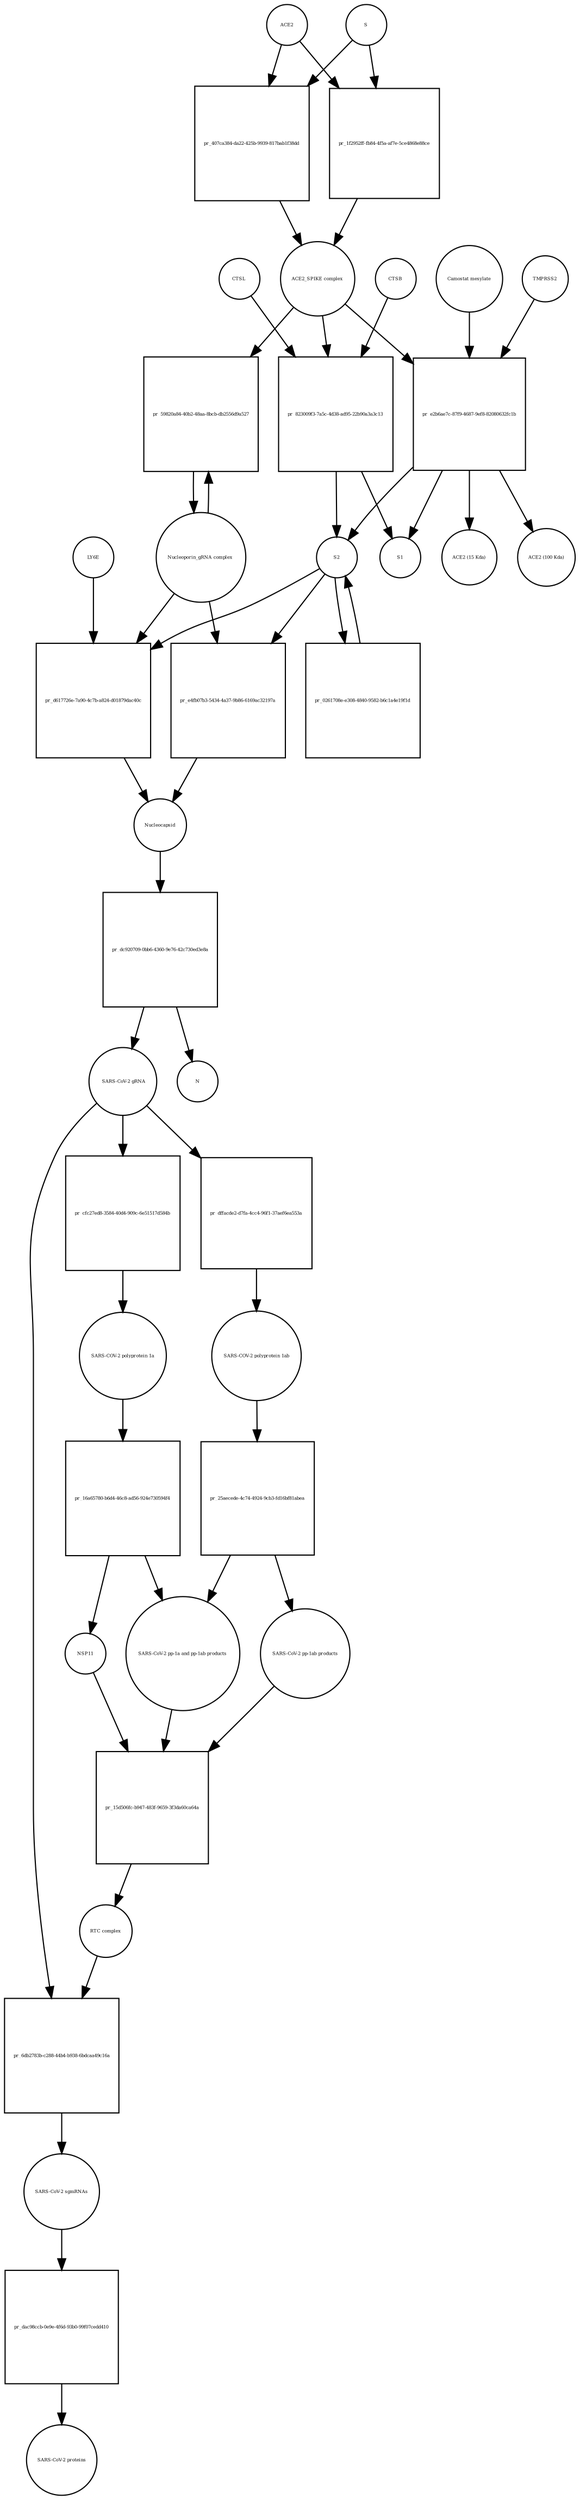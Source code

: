 strict digraph  {
ACE2 [annotation="", bipartite=0, cls=macromolecule, fontsize=4, label=ACE2, shape=circle];
"pr_407ca384-da22-425b-9939-817bab1f38dd" [annotation="", bipartite=1, cls=process, fontsize=4, label="pr_407ca384-da22-425b-9939-817bab1f38dd", shape=square];
"ACE2_SPIKE complex" [annotation="", bipartite=0, cls=complex, fontsize=4, label="ACE2_SPIKE complex", shape=circle];
S [annotation="", bipartite=0, cls="macromolecule multimer", fontsize=4, label=S, shape=circle];
"Nucleoporin_gRNA complex " [annotation="", bipartite=0, cls=complex, fontsize=4, label="Nucleoporin_gRNA complex ", shape=circle];
"pr_59820a84-40b2-48aa-8bcb-db2556d9a527" [annotation="", bipartite=1, cls=process, fontsize=4, label="pr_59820a84-40b2-48aa-8bcb-db2556d9a527", shape=square];
"pr_823009f3-7a5c-4d38-ad95-22b90a3a3c13" [annotation="", bipartite=1, cls=process, fontsize=4, label="pr_823009f3-7a5c-4d38-ad95-22b90a3a3c13", shape=square];
S2 [annotation="", bipartite=0, cls=macromolecule, fontsize=4, label=S2, shape=circle];
CTSB [annotation="", bipartite=0, cls=macromolecule, fontsize=4, label=CTSB, shape=circle];
CTSL [annotation="", bipartite=0, cls=macromolecule, fontsize=4, label=CTSL, shape=circle];
S1 [annotation="", bipartite=0, cls=macromolecule, fontsize=4, label=S1, shape=circle];
"pr_e2b6ae7c-87f9-4687-9ef8-82080632fc1b" [annotation="", bipartite=1, cls=process, fontsize=4, label="pr_e2b6ae7c-87f9-4687-9ef8-82080632fc1b", shape=square];
TMPRSS2 [annotation="", bipartite=0, cls=macromolecule, fontsize=4, label=TMPRSS2, shape=circle];
"Camostat mesylate" [annotation="urn_miriam_pubchem.compound_2536", bipartite=0, cls="simple chemical", fontsize=4, label="Camostat mesylate", shape=circle];
"ACE2 (15 Kda)" [annotation="", bipartite=0, cls=macromolecule, fontsize=4, label="ACE2 (15 Kda)", shape=circle];
"ACE2 (100 Kda)" [annotation="", bipartite=0, cls=macromolecule, fontsize=4, label="ACE2 (100 Kda)", shape=circle];
"pr_1f2952ff-fb84-4f5a-af7e-5ce4868e88ce" [annotation="", bipartite=1, cls=process, fontsize=4, label="pr_1f2952ff-fb84-4f5a-af7e-5ce4868e88ce", shape=square];
"pr_d617726e-7a90-4c7b-a824-d01879dac40c" [annotation="", bipartite=1, cls=process, fontsize=4, label="pr_d617726e-7a90-4c7b-a824-d01879dac40c", shape=square];
Nucleocapsid [annotation="", bipartite=0, cls=complex, fontsize=4, label=Nucleocapsid, shape=circle];
LY6E [annotation="", bipartite=0, cls=macromolecule, fontsize=4, label=LY6E, shape=circle];
"pr_0261708e-e308-4840-9582-b6c1a4e19f1d" [annotation="", bipartite=1, cls=process, fontsize=4, label="pr_0261708e-e308-4840-9582-b6c1a4e19f1d", shape=square];
"pr_e4fb07b3-5434-4a37-9b86-6169ac32197a" [annotation="", bipartite=1, cls=process, fontsize=4, label="pr_e4fb07b3-5434-4a37-9b86-6169ac32197a", shape=square];
" SARS-CoV-2 gRNA" [annotation="", bipartite=0, cls="nucleic acid feature", fontsize=4, label=" SARS-CoV-2 gRNA", shape=circle];
"pr_dffacde2-d7fa-4cc4-96f1-37aef6ea553a" [annotation="", bipartite=1, cls=process, fontsize=4, label="pr_dffacde2-d7fa-4cc4-96f1-37aef6ea553a", shape=square];
"SARS-COV-2 polyprotein 1ab" [annotation="", bipartite=0, cls=macromolecule, fontsize=4, label="SARS-COV-2 polyprotein 1ab", shape=circle];
"pr_dc920709-0bb6-4360-9e76-42c730ed3e8a" [annotation="", bipartite=1, cls=process, fontsize=4, label="pr_dc920709-0bb6-4360-9e76-42c730ed3e8a", shape=square];
N [annotation="", bipartite=0, cls=macromolecule, fontsize=4, label=N, shape=circle];
"pr_6db2783b-c288-44b4-b938-6bdcaa49c16a" [annotation="", bipartite=1, cls=process, fontsize=4, label="pr_6db2783b-c288-44b4-b938-6bdcaa49c16a", shape=square];
"SARS-CoV-2 sgmRNAs" [annotation="", bipartite=0, cls=complex, fontsize=4, label="SARS-CoV-2 sgmRNAs", shape=circle];
"RTC complex" [annotation="", bipartite=0, cls=complex, fontsize=4, label="RTC complex", shape=circle];
"pr_dac98ccb-0e9e-4f6d-93b0-99f07cedd410" [annotation="", bipartite=1, cls=process, fontsize=4, label="pr_dac98ccb-0e9e-4f6d-93b0-99f07cedd410", shape=square];
"SARS-CoV-2 proteins" [annotation="", bipartite=0, cls=complex, fontsize=4, label="SARS-CoV-2 proteins", shape=circle];
"pr_25aecede-4c74-4924-9cb3-fd16bf81abea" [annotation="", bipartite=1, cls=process, fontsize=4, label="pr_25aecede-4c74-4924-9cb3-fd16bf81abea", shape=square];
"SARS-CoV-2 pp-1ab products" [annotation="", bipartite=0, cls=complex, fontsize=4, label="SARS-CoV-2 pp-1ab products", shape=circle];
"SARS-CoV-2 pp-1a and pp-1ab products" [annotation="", bipartite=0, cls=complex, fontsize=4, label="SARS-CoV-2 pp-1a and pp-1ab products", shape=circle];
"pr_15d506fc-b947-483f-9659-3f3da60ca64a" [annotation="", bipartite=1, cls=process, fontsize=4, label="pr_15d506fc-b947-483f-9659-3f3da60ca64a", shape=square];
NSP11 [annotation="", bipartite=0, cls=macromolecule, fontsize=4, label=NSP11, shape=circle];
"SARS-COV-2 polyprotein 1a" [annotation="", bipartite=0, cls=macromolecule, fontsize=4, label="SARS-COV-2 polyprotein 1a", shape=circle];
"pr_16a65780-b6d4-46c8-ad56-924e730594f4" [annotation="", bipartite=1, cls=process, fontsize=4, label="pr_16a65780-b6d4-46c8-ad56-924e730594f4", shape=square];
"pr_cfc27ed8-3584-40d4-909c-6e51517d584b" [annotation="", bipartite=1, cls=process, fontsize=4, label="pr_cfc27ed8-3584-40d4-909c-6e51517d584b", shape=square];
ACE2 -> "pr_407ca384-da22-425b-9939-817bab1f38dd"  [annotation="", interaction_type=consumption];
ACE2 -> "pr_1f2952ff-fb84-4f5a-af7e-5ce4868e88ce"  [annotation="", interaction_type=consumption];
"pr_407ca384-da22-425b-9939-817bab1f38dd" -> "ACE2_SPIKE complex"  [annotation="", interaction_type=production];
"ACE2_SPIKE complex" -> "pr_59820a84-40b2-48aa-8bcb-db2556d9a527"  [annotation="urn_miriam_pubmed_32142651|urn_miriam_pubmed_32094589", interaction_type=stimulation];
"ACE2_SPIKE complex" -> "pr_823009f3-7a5c-4d38-ad95-22b90a3a3c13"  [annotation="", interaction_type=consumption];
"ACE2_SPIKE complex" -> "pr_e2b6ae7c-87f9-4687-9ef8-82080632fc1b"  [annotation="", interaction_type=consumption];
S -> "pr_407ca384-da22-425b-9939-817bab1f38dd"  [annotation="", interaction_type=consumption];
S -> "pr_1f2952ff-fb84-4f5a-af7e-5ce4868e88ce"  [annotation="", interaction_type=consumption];
"Nucleoporin_gRNA complex " -> "pr_59820a84-40b2-48aa-8bcb-db2556d9a527"  [annotation="", interaction_type=consumption];
"Nucleoporin_gRNA complex " -> "pr_d617726e-7a90-4c7b-a824-d01879dac40c"  [annotation="", interaction_type=consumption];
"Nucleoporin_gRNA complex " -> "pr_e4fb07b3-5434-4a37-9b86-6169ac32197a"  [annotation="", interaction_type=consumption];
"pr_59820a84-40b2-48aa-8bcb-db2556d9a527" -> "Nucleoporin_gRNA complex "  [annotation="", interaction_type=production];
"pr_823009f3-7a5c-4d38-ad95-22b90a3a3c13" -> S2  [annotation="", interaction_type=production];
"pr_823009f3-7a5c-4d38-ad95-22b90a3a3c13" -> S1  [annotation="", interaction_type=production];
S2 -> "pr_d617726e-7a90-4c7b-a824-d01879dac40c"  [annotation="urn_miriam_doi_10.1101%2F2020.03.05.979260|urn_miriam_doi_10.1101%2F2020.04.02.021469", interaction_type=stimulation];
S2 -> "pr_0261708e-e308-4840-9582-b6c1a4e19f1d"  [annotation="", interaction_type=consumption];
S2 -> "pr_e4fb07b3-5434-4a37-9b86-6169ac32197a"  [annotation="", interaction_type=stimulation];
CTSB -> "pr_823009f3-7a5c-4d38-ad95-22b90a3a3c13"  [annotation=urn_miriam_pubmed_32142651, interaction_type=catalysis];
CTSL -> "pr_823009f3-7a5c-4d38-ad95-22b90a3a3c13"  [annotation=urn_miriam_pubmed_32142651, interaction_type=catalysis];
"pr_e2b6ae7c-87f9-4687-9ef8-82080632fc1b" -> S2  [annotation="", interaction_type=production];
"pr_e2b6ae7c-87f9-4687-9ef8-82080632fc1b" -> S1  [annotation="", interaction_type=production];
"pr_e2b6ae7c-87f9-4687-9ef8-82080632fc1b" -> "ACE2 (15 Kda)"  [annotation="", interaction_type=production];
"pr_e2b6ae7c-87f9-4687-9ef8-82080632fc1b" -> "ACE2 (100 Kda)"  [annotation="", interaction_type=production];
TMPRSS2 -> "pr_e2b6ae7c-87f9-4687-9ef8-82080632fc1b"  [annotation="urn_miriam_pubmed_32142651|urn_miriam_pubmed_32094589|urn_miriam_pubmed_24227843", interaction_type=catalysis];
"Camostat mesylate" -> "pr_e2b6ae7c-87f9-4687-9ef8-82080632fc1b"  [annotation="urn_miriam_pubmed_32142651|urn_miriam_pubmed_32094589|urn_miriam_pubmed_24227843", interaction_type=inhibition];
"pr_1f2952ff-fb84-4f5a-af7e-5ce4868e88ce" -> "ACE2_SPIKE complex"  [annotation="", interaction_type=production];
"pr_d617726e-7a90-4c7b-a824-d01879dac40c" -> Nucleocapsid  [annotation="", interaction_type=production];
Nucleocapsid -> "pr_dc920709-0bb6-4360-9e76-42c730ed3e8a"  [annotation="", interaction_type=consumption];
LY6E -> "pr_d617726e-7a90-4c7b-a824-d01879dac40c"  [annotation="urn_miriam_doi_10.1101%2F2020.03.05.979260|urn_miriam_doi_10.1101%2F2020.04.02.021469", interaction_type=inhibition];
"pr_0261708e-e308-4840-9582-b6c1a4e19f1d" -> S2  [annotation="", interaction_type=production];
"pr_e4fb07b3-5434-4a37-9b86-6169ac32197a" -> Nucleocapsid  [annotation="", interaction_type=production];
" SARS-CoV-2 gRNA" -> "pr_dffacde2-d7fa-4cc4-96f1-37aef6ea553a"  [annotation="", interaction_type=consumption];
" SARS-CoV-2 gRNA" -> "pr_6db2783b-c288-44b4-b938-6bdcaa49c16a"  [annotation="", interaction_type=consumption];
" SARS-CoV-2 gRNA" -> "pr_cfc27ed8-3584-40d4-909c-6e51517d584b"  [annotation="", interaction_type=consumption];
"pr_dffacde2-d7fa-4cc4-96f1-37aef6ea553a" -> "SARS-COV-2 polyprotein 1ab"  [annotation="", interaction_type=production];
"SARS-COV-2 polyprotein 1ab" -> "pr_25aecede-4c74-4924-9cb3-fd16bf81abea"  [annotation=urn_miriam_pubmed_31226023, interaction_type=catalysis];
"pr_dc920709-0bb6-4360-9e76-42c730ed3e8a" -> " SARS-CoV-2 gRNA"  [annotation="", interaction_type=production];
"pr_dc920709-0bb6-4360-9e76-42c730ed3e8a" -> N  [annotation="", interaction_type=production];
"pr_6db2783b-c288-44b4-b938-6bdcaa49c16a" -> "SARS-CoV-2 sgmRNAs"  [annotation="", interaction_type=production];
"SARS-CoV-2 sgmRNAs" -> "pr_dac98ccb-0e9e-4f6d-93b0-99f07cedd410"  [annotation="", interaction_type=consumption];
"RTC complex" -> "pr_6db2783b-c288-44b4-b938-6bdcaa49c16a"  [annotation=urn_miriam_pubmed_31226023, interaction_type="necessary stimulation"];
"pr_dac98ccb-0e9e-4f6d-93b0-99f07cedd410" -> "SARS-CoV-2 proteins"  [annotation="", interaction_type=production];
"pr_25aecede-4c74-4924-9cb3-fd16bf81abea" -> "SARS-CoV-2 pp-1ab products"  [annotation="", interaction_type=production];
"pr_25aecede-4c74-4924-9cb3-fd16bf81abea" -> "SARS-CoV-2 pp-1a and pp-1ab products"  [annotation="", interaction_type=production];
"SARS-CoV-2 pp-1ab products" -> "pr_15d506fc-b947-483f-9659-3f3da60ca64a"  [annotation="", interaction_type=consumption];
"SARS-CoV-2 pp-1a and pp-1ab products" -> "pr_15d506fc-b947-483f-9659-3f3da60ca64a"  [annotation="", interaction_type=consumption];
"pr_15d506fc-b947-483f-9659-3f3da60ca64a" -> "RTC complex"  [annotation="", interaction_type=production];
NSP11 -> "pr_15d506fc-b947-483f-9659-3f3da60ca64a"  [annotation="", interaction_type=consumption];
"SARS-COV-2 polyprotein 1a" -> "pr_16a65780-b6d4-46c8-ad56-924e730594f4"  [annotation=urn_miriam_pubmed_31226023, interaction_type=catalysis];
"pr_16a65780-b6d4-46c8-ad56-924e730594f4" -> NSP11  [annotation="", interaction_type=production];
"pr_16a65780-b6d4-46c8-ad56-924e730594f4" -> "SARS-CoV-2 pp-1a and pp-1ab products"  [annotation="", interaction_type=production];
"pr_cfc27ed8-3584-40d4-909c-6e51517d584b" -> "SARS-COV-2 polyprotein 1a"  [annotation="", interaction_type=production];
}
